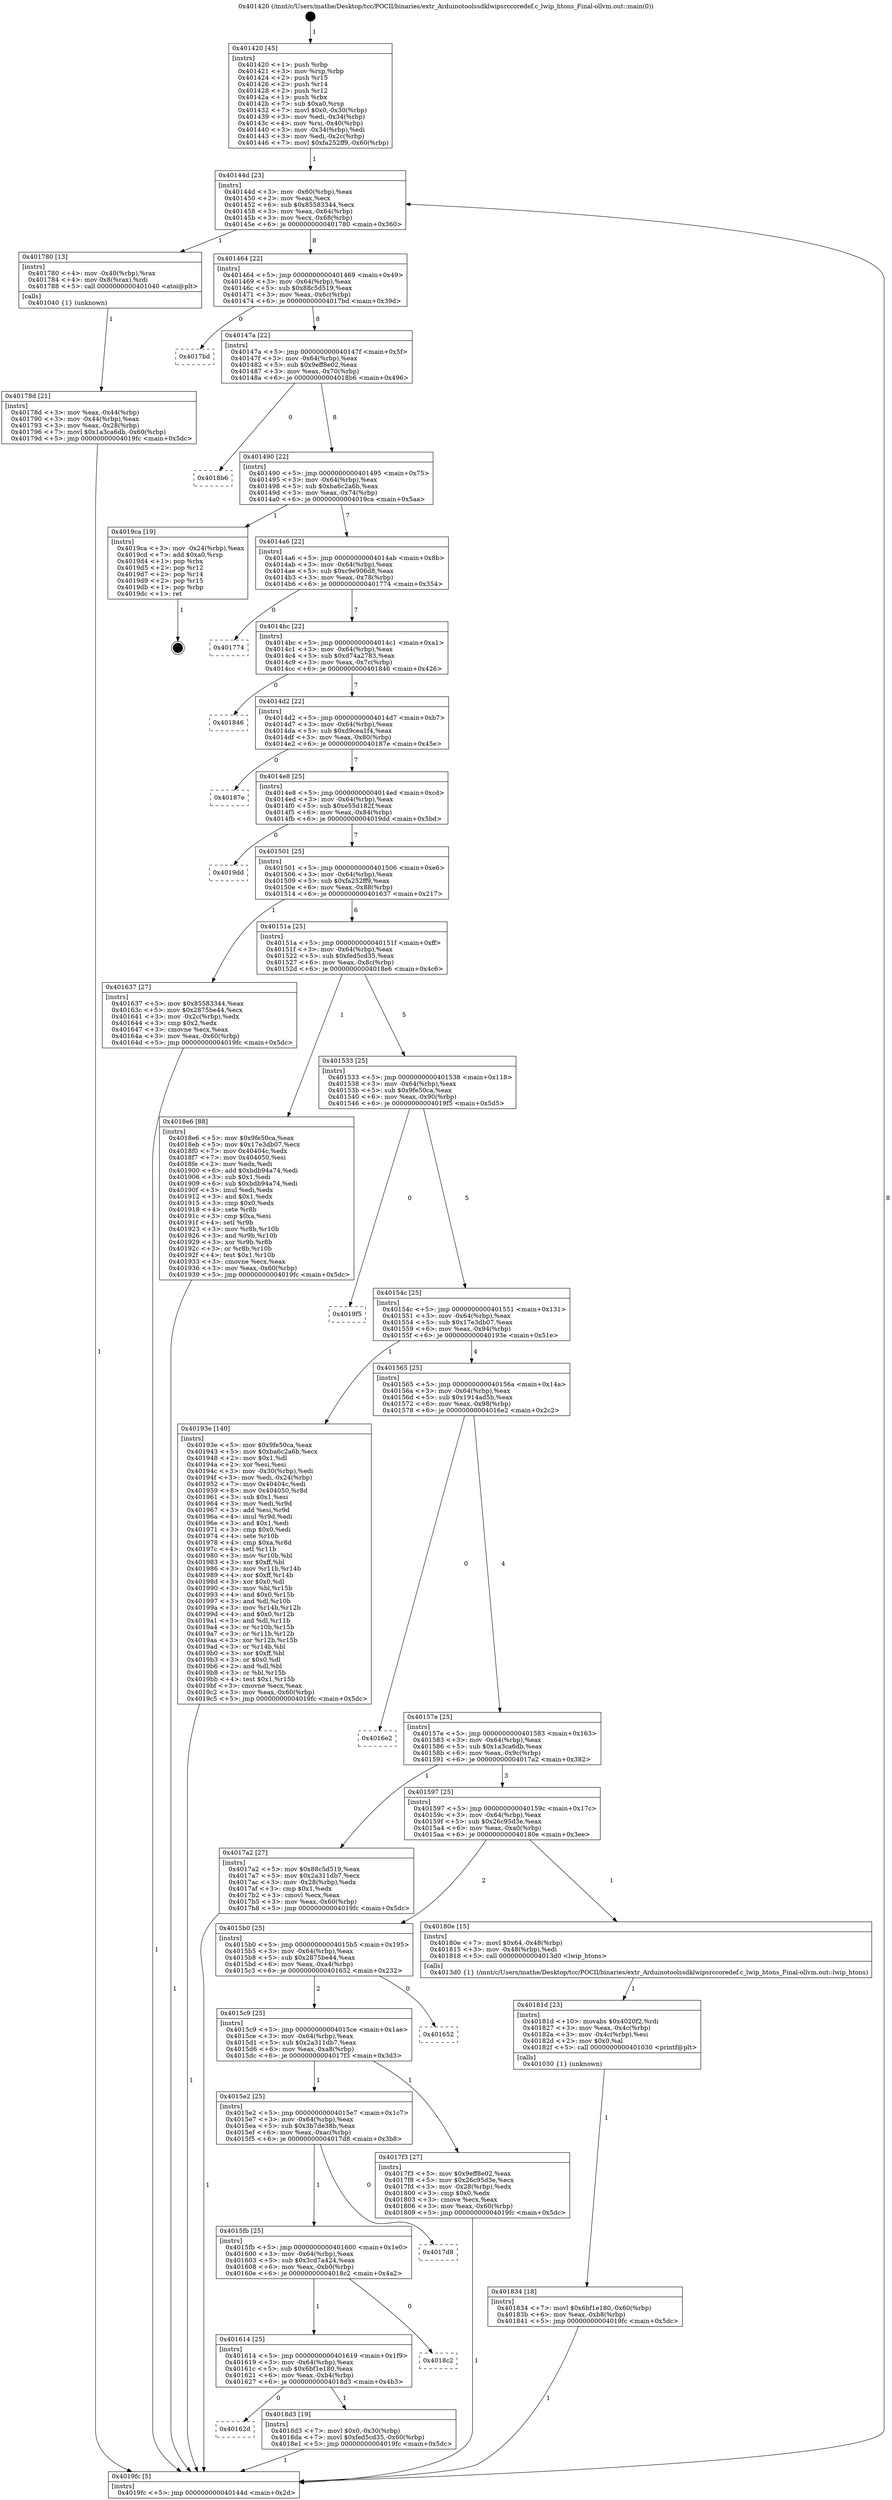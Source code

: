 digraph "0x401420" {
  label = "0x401420 (/mnt/c/Users/mathe/Desktop/tcc/POCII/binaries/extr_Arduinotoolssdklwipsrccoredef.c_lwip_htons_Final-ollvm.out::main(0))"
  labelloc = "t"
  node[shape=record]

  Entry [label="",width=0.3,height=0.3,shape=circle,fillcolor=black,style=filled]
  "0x40144d" [label="{
     0x40144d [23]\l
     | [instrs]\l
     &nbsp;&nbsp;0x40144d \<+3\>: mov -0x60(%rbp),%eax\l
     &nbsp;&nbsp;0x401450 \<+2\>: mov %eax,%ecx\l
     &nbsp;&nbsp;0x401452 \<+6\>: sub $0x85583344,%ecx\l
     &nbsp;&nbsp;0x401458 \<+3\>: mov %eax,-0x64(%rbp)\l
     &nbsp;&nbsp;0x40145b \<+3\>: mov %ecx,-0x68(%rbp)\l
     &nbsp;&nbsp;0x40145e \<+6\>: je 0000000000401780 \<main+0x360\>\l
  }"]
  "0x401780" [label="{
     0x401780 [13]\l
     | [instrs]\l
     &nbsp;&nbsp;0x401780 \<+4\>: mov -0x40(%rbp),%rax\l
     &nbsp;&nbsp;0x401784 \<+4\>: mov 0x8(%rax),%rdi\l
     &nbsp;&nbsp;0x401788 \<+5\>: call 0000000000401040 \<atoi@plt\>\l
     | [calls]\l
     &nbsp;&nbsp;0x401040 \{1\} (unknown)\l
  }"]
  "0x401464" [label="{
     0x401464 [22]\l
     | [instrs]\l
     &nbsp;&nbsp;0x401464 \<+5\>: jmp 0000000000401469 \<main+0x49\>\l
     &nbsp;&nbsp;0x401469 \<+3\>: mov -0x64(%rbp),%eax\l
     &nbsp;&nbsp;0x40146c \<+5\>: sub $0x88c5d519,%eax\l
     &nbsp;&nbsp;0x401471 \<+3\>: mov %eax,-0x6c(%rbp)\l
     &nbsp;&nbsp;0x401474 \<+6\>: je 00000000004017bd \<main+0x39d\>\l
  }"]
  Exit [label="",width=0.3,height=0.3,shape=circle,fillcolor=black,style=filled,peripheries=2]
  "0x4017bd" [label="{
     0x4017bd\l
  }", style=dashed]
  "0x40147a" [label="{
     0x40147a [22]\l
     | [instrs]\l
     &nbsp;&nbsp;0x40147a \<+5\>: jmp 000000000040147f \<main+0x5f\>\l
     &nbsp;&nbsp;0x40147f \<+3\>: mov -0x64(%rbp),%eax\l
     &nbsp;&nbsp;0x401482 \<+5\>: sub $0x9eff8e02,%eax\l
     &nbsp;&nbsp;0x401487 \<+3\>: mov %eax,-0x70(%rbp)\l
     &nbsp;&nbsp;0x40148a \<+6\>: je 00000000004018b6 \<main+0x496\>\l
  }"]
  "0x40162d" [label="{
     0x40162d\l
  }", style=dashed]
  "0x4018b6" [label="{
     0x4018b6\l
  }", style=dashed]
  "0x401490" [label="{
     0x401490 [22]\l
     | [instrs]\l
     &nbsp;&nbsp;0x401490 \<+5\>: jmp 0000000000401495 \<main+0x75\>\l
     &nbsp;&nbsp;0x401495 \<+3\>: mov -0x64(%rbp),%eax\l
     &nbsp;&nbsp;0x401498 \<+5\>: sub $0xba6c2a6b,%eax\l
     &nbsp;&nbsp;0x40149d \<+3\>: mov %eax,-0x74(%rbp)\l
     &nbsp;&nbsp;0x4014a0 \<+6\>: je 00000000004019ca \<main+0x5aa\>\l
  }"]
  "0x4018d3" [label="{
     0x4018d3 [19]\l
     | [instrs]\l
     &nbsp;&nbsp;0x4018d3 \<+7\>: movl $0x0,-0x30(%rbp)\l
     &nbsp;&nbsp;0x4018da \<+7\>: movl $0xfed5cd35,-0x60(%rbp)\l
     &nbsp;&nbsp;0x4018e1 \<+5\>: jmp 00000000004019fc \<main+0x5dc\>\l
  }"]
  "0x4019ca" [label="{
     0x4019ca [19]\l
     | [instrs]\l
     &nbsp;&nbsp;0x4019ca \<+3\>: mov -0x24(%rbp),%eax\l
     &nbsp;&nbsp;0x4019cd \<+7\>: add $0xa0,%rsp\l
     &nbsp;&nbsp;0x4019d4 \<+1\>: pop %rbx\l
     &nbsp;&nbsp;0x4019d5 \<+2\>: pop %r12\l
     &nbsp;&nbsp;0x4019d7 \<+2\>: pop %r14\l
     &nbsp;&nbsp;0x4019d9 \<+2\>: pop %r15\l
     &nbsp;&nbsp;0x4019db \<+1\>: pop %rbp\l
     &nbsp;&nbsp;0x4019dc \<+1\>: ret\l
  }"]
  "0x4014a6" [label="{
     0x4014a6 [22]\l
     | [instrs]\l
     &nbsp;&nbsp;0x4014a6 \<+5\>: jmp 00000000004014ab \<main+0x8b\>\l
     &nbsp;&nbsp;0x4014ab \<+3\>: mov -0x64(%rbp),%eax\l
     &nbsp;&nbsp;0x4014ae \<+5\>: sub $0xc9e906d8,%eax\l
     &nbsp;&nbsp;0x4014b3 \<+3\>: mov %eax,-0x78(%rbp)\l
     &nbsp;&nbsp;0x4014b6 \<+6\>: je 0000000000401774 \<main+0x354\>\l
  }"]
  "0x401614" [label="{
     0x401614 [25]\l
     | [instrs]\l
     &nbsp;&nbsp;0x401614 \<+5\>: jmp 0000000000401619 \<main+0x1f9\>\l
     &nbsp;&nbsp;0x401619 \<+3\>: mov -0x64(%rbp),%eax\l
     &nbsp;&nbsp;0x40161c \<+5\>: sub $0x6bf1e180,%eax\l
     &nbsp;&nbsp;0x401621 \<+6\>: mov %eax,-0xb4(%rbp)\l
     &nbsp;&nbsp;0x401627 \<+6\>: je 00000000004018d3 \<main+0x4b3\>\l
  }"]
  "0x401774" [label="{
     0x401774\l
  }", style=dashed]
  "0x4014bc" [label="{
     0x4014bc [22]\l
     | [instrs]\l
     &nbsp;&nbsp;0x4014bc \<+5\>: jmp 00000000004014c1 \<main+0xa1\>\l
     &nbsp;&nbsp;0x4014c1 \<+3\>: mov -0x64(%rbp),%eax\l
     &nbsp;&nbsp;0x4014c4 \<+5\>: sub $0xd74a2783,%eax\l
     &nbsp;&nbsp;0x4014c9 \<+3\>: mov %eax,-0x7c(%rbp)\l
     &nbsp;&nbsp;0x4014cc \<+6\>: je 0000000000401846 \<main+0x426\>\l
  }"]
  "0x4018c2" [label="{
     0x4018c2\l
  }", style=dashed]
  "0x401846" [label="{
     0x401846\l
  }", style=dashed]
  "0x4014d2" [label="{
     0x4014d2 [22]\l
     | [instrs]\l
     &nbsp;&nbsp;0x4014d2 \<+5\>: jmp 00000000004014d7 \<main+0xb7\>\l
     &nbsp;&nbsp;0x4014d7 \<+3\>: mov -0x64(%rbp),%eax\l
     &nbsp;&nbsp;0x4014da \<+5\>: sub $0xd9cea1f4,%eax\l
     &nbsp;&nbsp;0x4014df \<+3\>: mov %eax,-0x80(%rbp)\l
     &nbsp;&nbsp;0x4014e2 \<+6\>: je 000000000040187e \<main+0x45e\>\l
  }"]
  "0x4015fb" [label="{
     0x4015fb [25]\l
     | [instrs]\l
     &nbsp;&nbsp;0x4015fb \<+5\>: jmp 0000000000401600 \<main+0x1e0\>\l
     &nbsp;&nbsp;0x401600 \<+3\>: mov -0x64(%rbp),%eax\l
     &nbsp;&nbsp;0x401603 \<+5\>: sub $0x3cd7a424,%eax\l
     &nbsp;&nbsp;0x401608 \<+6\>: mov %eax,-0xb0(%rbp)\l
     &nbsp;&nbsp;0x40160e \<+6\>: je 00000000004018c2 \<main+0x4a2\>\l
  }"]
  "0x40187e" [label="{
     0x40187e\l
  }", style=dashed]
  "0x4014e8" [label="{
     0x4014e8 [25]\l
     | [instrs]\l
     &nbsp;&nbsp;0x4014e8 \<+5\>: jmp 00000000004014ed \<main+0xcd\>\l
     &nbsp;&nbsp;0x4014ed \<+3\>: mov -0x64(%rbp),%eax\l
     &nbsp;&nbsp;0x4014f0 \<+5\>: sub $0xe55d182f,%eax\l
     &nbsp;&nbsp;0x4014f5 \<+6\>: mov %eax,-0x84(%rbp)\l
     &nbsp;&nbsp;0x4014fb \<+6\>: je 00000000004019dd \<main+0x5bd\>\l
  }"]
  "0x4017d8" [label="{
     0x4017d8\l
  }", style=dashed]
  "0x4019dd" [label="{
     0x4019dd\l
  }", style=dashed]
  "0x401501" [label="{
     0x401501 [25]\l
     | [instrs]\l
     &nbsp;&nbsp;0x401501 \<+5\>: jmp 0000000000401506 \<main+0xe6\>\l
     &nbsp;&nbsp;0x401506 \<+3\>: mov -0x64(%rbp),%eax\l
     &nbsp;&nbsp;0x401509 \<+5\>: sub $0xfa252ff9,%eax\l
     &nbsp;&nbsp;0x40150e \<+6\>: mov %eax,-0x88(%rbp)\l
     &nbsp;&nbsp;0x401514 \<+6\>: je 0000000000401637 \<main+0x217\>\l
  }"]
  "0x401834" [label="{
     0x401834 [18]\l
     | [instrs]\l
     &nbsp;&nbsp;0x401834 \<+7\>: movl $0x6bf1e180,-0x60(%rbp)\l
     &nbsp;&nbsp;0x40183b \<+6\>: mov %eax,-0xb8(%rbp)\l
     &nbsp;&nbsp;0x401841 \<+5\>: jmp 00000000004019fc \<main+0x5dc\>\l
  }"]
  "0x401637" [label="{
     0x401637 [27]\l
     | [instrs]\l
     &nbsp;&nbsp;0x401637 \<+5\>: mov $0x85583344,%eax\l
     &nbsp;&nbsp;0x40163c \<+5\>: mov $0x2875be44,%ecx\l
     &nbsp;&nbsp;0x401641 \<+3\>: mov -0x2c(%rbp),%edx\l
     &nbsp;&nbsp;0x401644 \<+3\>: cmp $0x2,%edx\l
     &nbsp;&nbsp;0x401647 \<+3\>: cmovne %ecx,%eax\l
     &nbsp;&nbsp;0x40164a \<+3\>: mov %eax,-0x60(%rbp)\l
     &nbsp;&nbsp;0x40164d \<+5\>: jmp 00000000004019fc \<main+0x5dc\>\l
  }"]
  "0x40151a" [label="{
     0x40151a [25]\l
     | [instrs]\l
     &nbsp;&nbsp;0x40151a \<+5\>: jmp 000000000040151f \<main+0xff\>\l
     &nbsp;&nbsp;0x40151f \<+3\>: mov -0x64(%rbp),%eax\l
     &nbsp;&nbsp;0x401522 \<+5\>: sub $0xfed5cd35,%eax\l
     &nbsp;&nbsp;0x401527 \<+6\>: mov %eax,-0x8c(%rbp)\l
     &nbsp;&nbsp;0x40152d \<+6\>: je 00000000004018e6 \<main+0x4c6\>\l
  }"]
  "0x4019fc" [label="{
     0x4019fc [5]\l
     | [instrs]\l
     &nbsp;&nbsp;0x4019fc \<+5\>: jmp 000000000040144d \<main+0x2d\>\l
  }"]
  "0x401420" [label="{
     0x401420 [45]\l
     | [instrs]\l
     &nbsp;&nbsp;0x401420 \<+1\>: push %rbp\l
     &nbsp;&nbsp;0x401421 \<+3\>: mov %rsp,%rbp\l
     &nbsp;&nbsp;0x401424 \<+2\>: push %r15\l
     &nbsp;&nbsp;0x401426 \<+2\>: push %r14\l
     &nbsp;&nbsp;0x401428 \<+2\>: push %r12\l
     &nbsp;&nbsp;0x40142a \<+1\>: push %rbx\l
     &nbsp;&nbsp;0x40142b \<+7\>: sub $0xa0,%rsp\l
     &nbsp;&nbsp;0x401432 \<+7\>: movl $0x0,-0x30(%rbp)\l
     &nbsp;&nbsp;0x401439 \<+3\>: mov %edi,-0x34(%rbp)\l
     &nbsp;&nbsp;0x40143c \<+4\>: mov %rsi,-0x40(%rbp)\l
     &nbsp;&nbsp;0x401440 \<+3\>: mov -0x34(%rbp),%edi\l
     &nbsp;&nbsp;0x401443 \<+3\>: mov %edi,-0x2c(%rbp)\l
     &nbsp;&nbsp;0x401446 \<+7\>: movl $0xfa252ff9,-0x60(%rbp)\l
  }"]
  "0x40178d" [label="{
     0x40178d [21]\l
     | [instrs]\l
     &nbsp;&nbsp;0x40178d \<+3\>: mov %eax,-0x44(%rbp)\l
     &nbsp;&nbsp;0x401790 \<+3\>: mov -0x44(%rbp),%eax\l
     &nbsp;&nbsp;0x401793 \<+3\>: mov %eax,-0x28(%rbp)\l
     &nbsp;&nbsp;0x401796 \<+7\>: movl $0x1a3ca6db,-0x60(%rbp)\l
     &nbsp;&nbsp;0x40179d \<+5\>: jmp 00000000004019fc \<main+0x5dc\>\l
  }"]
  "0x40181d" [label="{
     0x40181d [23]\l
     | [instrs]\l
     &nbsp;&nbsp;0x40181d \<+10\>: movabs $0x4020f2,%rdi\l
     &nbsp;&nbsp;0x401827 \<+3\>: mov %eax,-0x4c(%rbp)\l
     &nbsp;&nbsp;0x40182a \<+3\>: mov -0x4c(%rbp),%esi\l
     &nbsp;&nbsp;0x40182d \<+2\>: mov $0x0,%al\l
     &nbsp;&nbsp;0x40182f \<+5\>: call 0000000000401030 \<printf@plt\>\l
     | [calls]\l
     &nbsp;&nbsp;0x401030 \{1\} (unknown)\l
  }"]
  "0x4018e6" [label="{
     0x4018e6 [88]\l
     | [instrs]\l
     &nbsp;&nbsp;0x4018e6 \<+5\>: mov $0x9fe50ca,%eax\l
     &nbsp;&nbsp;0x4018eb \<+5\>: mov $0x17e3db07,%ecx\l
     &nbsp;&nbsp;0x4018f0 \<+7\>: mov 0x40404c,%edx\l
     &nbsp;&nbsp;0x4018f7 \<+7\>: mov 0x404050,%esi\l
     &nbsp;&nbsp;0x4018fe \<+2\>: mov %edx,%edi\l
     &nbsp;&nbsp;0x401900 \<+6\>: add $0xbdb94a74,%edi\l
     &nbsp;&nbsp;0x401906 \<+3\>: sub $0x1,%edi\l
     &nbsp;&nbsp;0x401909 \<+6\>: sub $0xbdb94a74,%edi\l
     &nbsp;&nbsp;0x40190f \<+3\>: imul %edi,%edx\l
     &nbsp;&nbsp;0x401912 \<+3\>: and $0x1,%edx\l
     &nbsp;&nbsp;0x401915 \<+3\>: cmp $0x0,%edx\l
     &nbsp;&nbsp;0x401918 \<+4\>: sete %r8b\l
     &nbsp;&nbsp;0x40191c \<+3\>: cmp $0xa,%esi\l
     &nbsp;&nbsp;0x40191f \<+4\>: setl %r9b\l
     &nbsp;&nbsp;0x401923 \<+3\>: mov %r8b,%r10b\l
     &nbsp;&nbsp;0x401926 \<+3\>: and %r9b,%r10b\l
     &nbsp;&nbsp;0x401929 \<+3\>: xor %r9b,%r8b\l
     &nbsp;&nbsp;0x40192c \<+3\>: or %r8b,%r10b\l
     &nbsp;&nbsp;0x40192f \<+4\>: test $0x1,%r10b\l
     &nbsp;&nbsp;0x401933 \<+3\>: cmovne %ecx,%eax\l
     &nbsp;&nbsp;0x401936 \<+3\>: mov %eax,-0x60(%rbp)\l
     &nbsp;&nbsp;0x401939 \<+5\>: jmp 00000000004019fc \<main+0x5dc\>\l
  }"]
  "0x401533" [label="{
     0x401533 [25]\l
     | [instrs]\l
     &nbsp;&nbsp;0x401533 \<+5\>: jmp 0000000000401538 \<main+0x118\>\l
     &nbsp;&nbsp;0x401538 \<+3\>: mov -0x64(%rbp),%eax\l
     &nbsp;&nbsp;0x40153b \<+5\>: sub $0x9fe50ca,%eax\l
     &nbsp;&nbsp;0x401540 \<+6\>: mov %eax,-0x90(%rbp)\l
     &nbsp;&nbsp;0x401546 \<+6\>: je 00000000004019f5 \<main+0x5d5\>\l
  }"]
  "0x4015e2" [label="{
     0x4015e2 [25]\l
     | [instrs]\l
     &nbsp;&nbsp;0x4015e2 \<+5\>: jmp 00000000004015e7 \<main+0x1c7\>\l
     &nbsp;&nbsp;0x4015e7 \<+3\>: mov -0x64(%rbp),%eax\l
     &nbsp;&nbsp;0x4015ea \<+5\>: sub $0x3b7de38b,%eax\l
     &nbsp;&nbsp;0x4015ef \<+6\>: mov %eax,-0xac(%rbp)\l
     &nbsp;&nbsp;0x4015f5 \<+6\>: je 00000000004017d8 \<main+0x3b8\>\l
  }"]
  "0x4019f5" [label="{
     0x4019f5\l
  }", style=dashed]
  "0x40154c" [label="{
     0x40154c [25]\l
     | [instrs]\l
     &nbsp;&nbsp;0x40154c \<+5\>: jmp 0000000000401551 \<main+0x131\>\l
     &nbsp;&nbsp;0x401551 \<+3\>: mov -0x64(%rbp),%eax\l
     &nbsp;&nbsp;0x401554 \<+5\>: sub $0x17e3db07,%eax\l
     &nbsp;&nbsp;0x401559 \<+6\>: mov %eax,-0x94(%rbp)\l
     &nbsp;&nbsp;0x40155f \<+6\>: je 000000000040193e \<main+0x51e\>\l
  }"]
  "0x4017f3" [label="{
     0x4017f3 [27]\l
     | [instrs]\l
     &nbsp;&nbsp;0x4017f3 \<+5\>: mov $0x9eff8e02,%eax\l
     &nbsp;&nbsp;0x4017f8 \<+5\>: mov $0x26c95d3e,%ecx\l
     &nbsp;&nbsp;0x4017fd \<+3\>: mov -0x28(%rbp),%edx\l
     &nbsp;&nbsp;0x401800 \<+3\>: cmp $0x0,%edx\l
     &nbsp;&nbsp;0x401803 \<+3\>: cmove %ecx,%eax\l
     &nbsp;&nbsp;0x401806 \<+3\>: mov %eax,-0x60(%rbp)\l
     &nbsp;&nbsp;0x401809 \<+5\>: jmp 00000000004019fc \<main+0x5dc\>\l
  }"]
  "0x40193e" [label="{
     0x40193e [140]\l
     | [instrs]\l
     &nbsp;&nbsp;0x40193e \<+5\>: mov $0x9fe50ca,%eax\l
     &nbsp;&nbsp;0x401943 \<+5\>: mov $0xba6c2a6b,%ecx\l
     &nbsp;&nbsp;0x401948 \<+2\>: mov $0x1,%dl\l
     &nbsp;&nbsp;0x40194a \<+2\>: xor %esi,%esi\l
     &nbsp;&nbsp;0x40194c \<+3\>: mov -0x30(%rbp),%edi\l
     &nbsp;&nbsp;0x40194f \<+3\>: mov %edi,-0x24(%rbp)\l
     &nbsp;&nbsp;0x401952 \<+7\>: mov 0x40404c,%edi\l
     &nbsp;&nbsp;0x401959 \<+8\>: mov 0x404050,%r8d\l
     &nbsp;&nbsp;0x401961 \<+3\>: sub $0x1,%esi\l
     &nbsp;&nbsp;0x401964 \<+3\>: mov %edi,%r9d\l
     &nbsp;&nbsp;0x401967 \<+3\>: add %esi,%r9d\l
     &nbsp;&nbsp;0x40196a \<+4\>: imul %r9d,%edi\l
     &nbsp;&nbsp;0x40196e \<+3\>: and $0x1,%edi\l
     &nbsp;&nbsp;0x401971 \<+3\>: cmp $0x0,%edi\l
     &nbsp;&nbsp;0x401974 \<+4\>: sete %r10b\l
     &nbsp;&nbsp;0x401978 \<+4\>: cmp $0xa,%r8d\l
     &nbsp;&nbsp;0x40197c \<+4\>: setl %r11b\l
     &nbsp;&nbsp;0x401980 \<+3\>: mov %r10b,%bl\l
     &nbsp;&nbsp;0x401983 \<+3\>: xor $0xff,%bl\l
     &nbsp;&nbsp;0x401986 \<+3\>: mov %r11b,%r14b\l
     &nbsp;&nbsp;0x401989 \<+4\>: xor $0xff,%r14b\l
     &nbsp;&nbsp;0x40198d \<+3\>: xor $0x0,%dl\l
     &nbsp;&nbsp;0x401990 \<+3\>: mov %bl,%r15b\l
     &nbsp;&nbsp;0x401993 \<+4\>: and $0x0,%r15b\l
     &nbsp;&nbsp;0x401997 \<+3\>: and %dl,%r10b\l
     &nbsp;&nbsp;0x40199a \<+3\>: mov %r14b,%r12b\l
     &nbsp;&nbsp;0x40199d \<+4\>: and $0x0,%r12b\l
     &nbsp;&nbsp;0x4019a1 \<+3\>: and %dl,%r11b\l
     &nbsp;&nbsp;0x4019a4 \<+3\>: or %r10b,%r15b\l
     &nbsp;&nbsp;0x4019a7 \<+3\>: or %r11b,%r12b\l
     &nbsp;&nbsp;0x4019aa \<+3\>: xor %r12b,%r15b\l
     &nbsp;&nbsp;0x4019ad \<+3\>: or %r14b,%bl\l
     &nbsp;&nbsp;0x4019b0 \<+3\>: xor $0xff,%bl\l
     &nbsp;&nbsp;0x4019b3 \<+3\>: or $0x0,%dl\l
     &nbsp;&nbsp;0x4019b6 \<+2\>: and %dl,%bl\l
     &nbsp;&nbsp;0x4019b8 \<+3\>: or %bl,%r15b\l
     &nbsp;&nbsp;0x4019bb \<+4\>: test $0x1,%r15b\l
     &nbsp;&nbsp;0x4019bf \<+3\>: cmovne %ecx,%eax\l
     &nbsp;&nbsp;0x4019c2 \<+3\>: mov %eax,-0x60(%rbp)\l
     &nbsp;&nbsp;0x4019c5 \<+5\>: jmp 00000000004019fc \<main+0x5dc\>\l
  }"]
  "0x401565" [label="{
     0x401565 [25]\l
     | [instrs]\l
     &nbsp;&nbsp;0x401565 \<+5\>: jmp 000000000040156a \<main+0x14a\>\l
     &nbsp;&nbsp;0x40156a \<+3\>: mov -0x64(%rbp),%eax\l
     &nbsp;&nbsp;0x40156d \<+5\>: sub $0x1914ad5b,%eax\l
     &nbsp;&nbsp;0x401572 \<+6\>: mov %eax,-0x98(%rbp)\l
     &nbsp;&nbsp;0x401578 \<+6\>: je 00000000004016e2 \<main+0x2c2\>\l
  }"]
  "0x4015c9" [label="{
     0x4015c9 [25]\l
     | [instrs]\l
     &nbsp;&nbsp;0x4015c9 \<+5\>: jmp 00000000004015ce \<main+0x1ae\>\l
     &nbsp;&nbsp;0x4015ce \<+3\>: mov -0x64(%rbp),%eax\l
     &nbsp;&nbsp;0x4015d1 \<+5\>: sub $0x2a311db7,%eax\l
     &nbsp;&nbsp;0x4015d6 \<+6\>: mov %eax,-0xa8(%rbp)\l
     &nbsp;&nbsp;0x4015dc \<+6\>: je 00000000004017f3 \<main+0x3d3\>\l
  }"]
  "0x4016e2" [label="{
     0x4016e2\l
  }", style=dashed]
  "0x40157e" [label="{
     0x40157e [25]\l
     | [instrs]\l
     &nbsp;&nbsp;0x40157e \<+5\>: jmp 0000000000401583 \<main+0x163\>\l
     &nbsp;&nbsp;0x401583 \<+3\>: mov -0x64(%rbp),%eax\l
     &nbsp;&nbsp;0x401586 \<+5\>: sub $0x1a3ca6db,%eax\l
     &nbsp;&nbsp;0x40158b \<+6\>: mov %eax,-0x9c(%rbp)\l
     &nbsp;&nbsp;0x401591 \<+6\>: je 00000000004017a2 \<main+0x382\>\l
  }"]
  "0x401652" [label="{
     0x401652\l
  }", style=dashed]
  "0x4017a2" [label="{
     0x4017a2 [27]\l
     | [instrs]\l
     &nbsp;&nbsp;0x4017a2 \<+5\>: mov $0x88c5d519,%eax\l
     &nbsp;&nbsp;0x4017a7 \<+5\>: mov $0x2a311db7,%ecx\l
     &nbsp;&nbsp;0x4017ac \<+3\>: mov -0x28(%rbp),%edx\l
     &nbsp;&nbsp;0x4017af \<+3\>: cmp $0x1,%edx\l
     &nbsp;&nbsp;0x4017b2 \<+3\>: cmovl %ecx,%eax\l
     &nbsp;&nbsp;0x4017b5 \<+3\>: mov %eax,-0x60(%rbp)\l
     &nbsp;&nbsp;0x4017b8 \<+5\>: jmp 00000000004019fc \<main+0x5dc\>\l
  }"]
  "0x401597" [label="{
     0x401597 [25]\l
     | [instrs]\l
     &nbsp;&nbsp;0x401597 \<+5\>: jmp 000000000040159c \<main+0x17c\>\l
     &nbsp;&nbsp;0x40159c \<+3\>: mov -0x64(%rbp),%eax\l
     &nbsp;&nbsp;0x40159f \<+5\>: sub $0x26c95d3e,%eax\l
     &nbsp;&nbsp;0x4015a4 \<+6\>: mov %eax,-0xa0(%rbp)\l
     &nbsp;&nbsp;0x4015aa \<+6\>: je 000000000040180e \<main+0x3ee\>\l
  }"]
  "0x4015b0" [label="{
     0x4015b0 [25]\l
     | [instrs]\l
     &nbsp;&nbsp;0x4015b0 \<+5\>: jmp 00000000004015b5 \<main+0x195\>\l
     &nbsp;&nbsp;0x4015b5 \<+3\>: mov -0x64(%rbp),%eax\l
     &nbsp;&nbsp;0x4015b8 \<+5\>: sub $0x2875be44,%eax\l
     &nbsp;&nbsp;0x4015bd \<+6\>: mov %eax,-0xa4(%rbp)\l
     &nbsp;&nbsp;0x4015c3 \<+6\>: je 0000000000401652 \<main+0x232\>\l
  }"]
  "0x40180e" [label="{
     0x40180e [15]\l
     | [instrs]\l
     &nbsp;&nbsp;0x40180e \<+7\>: movl $0x64,-0x48(%rbp)\l
     &nbsp;&nbsp;0x401815 \<+3\>: mov -0x48(%rbp),%edi\l
     &nbsp;&nbsp;0x401818 \<+5\>: call 00000000004013d0 \<lwip_htons\>\l
     | [calls]\l
     &nbsp;&nbsp;0x4013d0 \{1\} (/mnt/c/Users/mathe/Desktop/tcc/POCII/binaries/extr_Arduinotoolssdklwipsrccoredef.c_lwip_htons_Final-ollvm.out::lwip_htons)\l
  }"]
  Entry -> "0x401420" [label=" 1"]
  "0x40144d" -> "0x401780" [label=" 1"]
  "0x40144d" -> "0x401464" [label=" 8"]
  "0x4019ca" -> Exit [label=" 1"]
  "0x401464" -> "0x4017bd" [label=" 0"]
  "0x401464" -> "0x40147a" [label=" 8"]
  "0x40193e" -> "0x4019fc" [label=" 1"]
  "0x40147a" -> "0x4018b6" [label=" 0"]
  "0x40147a" -> "0x401490" [label=" 8"]
  "0x4018e6" -> "0x4019fc" [label=" 1"]
  "0x401490" -> "0x4019ca" [label=" 1"]
  "0x401490" -> "0x4014a6" [label=" 7"]
  "0x4018d3" -> "0x4019fc" [label=" 1"]
  "0x4014a6" -> "0x401774" [label=" 0"]
  "0x4014a6" -> "0x4014bc" [label=" 7"]
  "0x401614" -> "0x4018d3" [label=" 1"]
  "0x4014bc" -> "0x401846" [label=" 0"]
  "0x4014bc" -> "0x4014d2" [label=" 7"]
  "0x401614" -> "0x40162d" [label=" 0"]
  "0x4014d2" -> "0x40187e" [label=" 0"]
  "0x4014d2" -> "0x4014e8" [label=" 7"]
  "0x4015fb" -> "0x4018c2" [label=" 0"]
  "0x4014e8" -> "0x4019dd" [label=" 0"]
  "0x4014e8" -> "0x401501" [label=" 7"]
  "0x4015fb" -> "0x401614" [label=" 1"]
  "0x401501" -> "0x401637" [label=" 1"]
  "0x401501" -> "0x40151a" [label=" 6"]
  "0x401637" -> "0x4019fc" [label=" 1"]
  "0x401420" -> "0x40144d" [label=" 1"]
  "0x4019fc" -> "0x40144d" [label=" 8"]
  "0x401780" -> "0x40178d" [label=" 1"]
  "0x40178d" -> "0x4019fc" [label=" 1"]
  "0x4015e2" -> "0x4017d8" [label=" 0"]
  "0x40151a" -> "0x4018e6" [label=" 1"]
  "0x40151a" -> "0x401533" [label=" 5"]
  "0x4015e2" -> "0x4015fb" [label=" 1"]
  "0x401533" -> "0x4019f5" [label=" 0"]
  "0x401533" -> "0x40154c" [label=" 5"]
  "0x401834" -> "0x4019fc" [label=" 1"]
  "0x40154c" -> "0x40193e" [label=" 1"]
  "0x40154c" -> "0x401565" [label=" 4"]
  "0x40181d" -> "0x401834" [label=" 1"]
  "0x401565" -> "0x4016e2" [label=" 0"]
  "0x401565" -> "0x40157e" [label=" 4"]
  "0x4017f3" -> "0x4019fc" [label=" 1"]
  "0x40157e" -> "0x4017a2" [label=" 1"]
  "0x40157e" -> "0x401597" [label=" 3"]
  "0x4017a2" -> "0x4019fc" [label=" 1"]
  "0x4015c9" -> "0x4015e2" [label=" 1"]
  "0x401597" -> "0x40180e" [label=" 1"]
  "0x401597" -> "0x4015b0" [label=" 2"]
  "0x4015c9" -> "0x4017f3" [label=" 1"]
  "0x4015b0" -> "0x401652" [label=" 0"]
  "0x4015b0" -> "0x4015c9" [label=" 2"]
  "0x40180e" -> "0x40181d" [label=" 1"]
}
